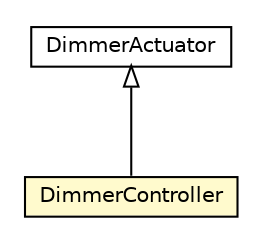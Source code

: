 #!/usr/local/bin/dot
#
# Class diagram 
# Generated by UMLGraph version R5_6-24-gf6e263 (http://www.umlgraph.org/)
#

digraph G {
	edge [fontname="Helvetica",fontsize=10,labelfontname="Helvetica",labelfontsize=10];
	node [fontname="Helvetica",fontsize=10,shape=plaintext];
	nodesep=0.25;
	ranksep=0.5;
	// org.universAAL.ontology.device.DimmerActuator
	c138713 [label=<<table title="org.universAAL.ontology.device.DimmerActuator" border="0" cellborder="1" cellspacing="0" cellpadding="2" port="p" href="./DimmerActuator.html">
		<tr><td><table border="0" cellspacing="0" cellpadding="1">
<tr><td align="center" balign="center"> DimmerActuator </td></tr>
		</table></td></tr>
		</table>>, URL="./DimmerActuator.html", fontname="Helvetica", fontcolor="black", fontsize=10.0];
	// org.universAAL.ontology.device.DimmerController
	c138714 [label=<<table title="org.universAAL.ontology.device.DimmerController" border="0" cellborder="1" cellspacing="0" cellpadding="2" port="p" bgcolor="lemonChiffon" href="./DimmerController.html">
		<tr><td><table border="0" cellspacing="0" cellpadding="1">
<tr><td align="center" balign="center"> DimmerController </td></tr>
		</table></td></tr>
		</table>>, URL="./DimmerController.html", fontname="Helvetica", fontcolor="black", fontsize=10.0];
	//org.universAAL.ontology.device.DimmerController extends org.universAAL.ontology.device.DimmerActuator
	c138713:p -> c138714:p [dir=back,arrowtail=empty];
}

